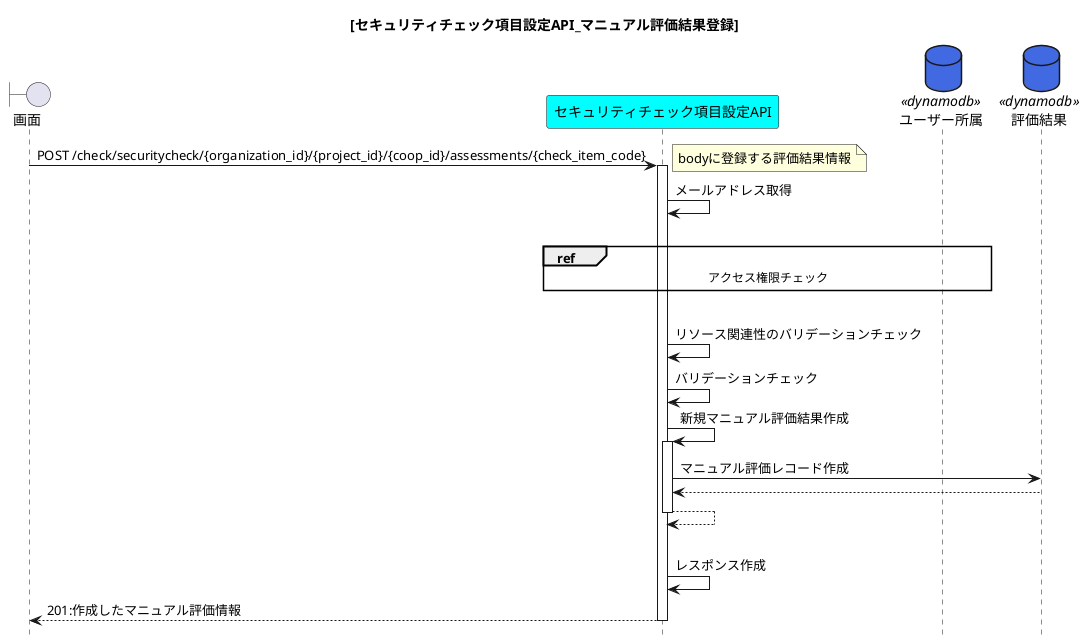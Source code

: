 @startuml{API_セキュリティチェック項目設定_マニュアル評価結果登録.png}
title [セキュリティチェック項目設定API_マニュアル評価結果登録]
hide footbox

boundary 画面 as view
participant セキュリティチェック項目設定API as api_url #cyan
database ユーザー所属 as table_affiliation <<dynamodb>> #royalblue
database 評価結果 as table_assessment <<dynamodb>> #royalblue

view -> api_url :POST /check/securitycheck/{organization_id}/{project_id}/{coop_id}/assessments/{check_item_code}
activate api_url
    note right
        bodyに登録する評価結果情報
    end note
    api_url -> api_url :メールアドレス取得
    |||
    ref over api_url, table_affiliation :アクセス権限チェック
    |||
    api_url -> api_url :リソース関連性のバリデーションチェック
    api_url -> api_url :バリデーションチェック
    api_url -> api_url :新規マニュアル評価結果作成
    activate api_url
        api_url -> table_assessment :マニュアル評価レコード作成
        table_assessment --> api_url
        api_url --> api_url
    deactivate api_url
    |||
    api_url -> api_url :レスポンス作成
    api_url --> view :201:作成したマニュアル評価情報
deactivate api_url
@enduml
